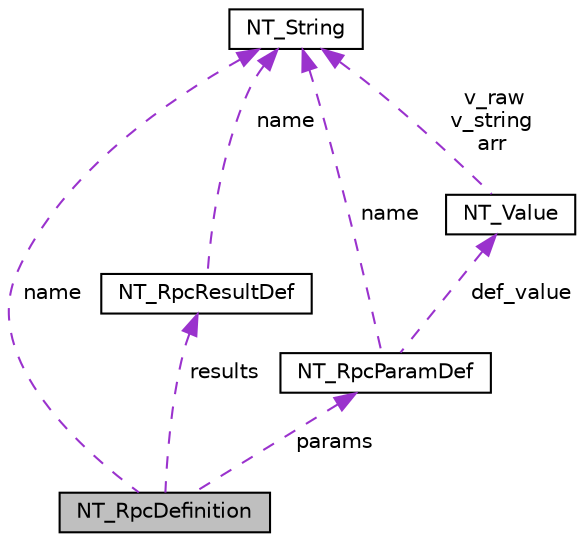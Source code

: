 digraph "NT_RpcDefinition"
{
  edge [fontname="Helvetica",fontsize="10",labelfontname="Helvetica",labelfontsize="10"];
  node [fontname="Helvetica",fontsize="10",shape=record];
  Node1 [label="NT_RpcDefinition",height=0.2,width=0.4,color="black", fillcolor="grey75", style="filled", fontcolor="black"];
  Node2 -> Node1 [dir="back",color="darkorchid3",fontsize="10",style="dashed",label=" results" ,fontname="Helvetica"];
  Node2 [label="NT_RpcResultDef",height=0.2,width=0.4,color="black", fillcolor="white", style="filled",URL="$structNT__RpcResultDef.html",tooltip="NetworkTables RPC Version 1 Definition Result. "];
  Node3 -> Node2 [dir="back",color="darkorchid3",fontsize="10",style="dashed",label=" name" ,fontname="Helvetica"];
  Node3 [label="NT_String",height=0.2,width=0.4,color="black", fillcolor="white", style="filled",URL="$structNT__String.html",tooltip="A NetworkTables string. "];
  Node4 -> Node1 [dir="back",color="darkorchid3",fontsize="10",style="dashed",label=" params" ,fontname="Helvetica"];
  Node4 [label="NT_RpcParamDef",height=0.2,width=0.4,color="black", fillcolor="white", style="filled",URL="$structNT__RpcParamDef.html",tooltip="NetworkTables RPC Version 1 Definition Parameter. "];
  Node5 -> Node4 [dir="back",color="darkorchid3",fontsize="10",style="dashed",label=" def_value" ,fontname="Helvetica"];
  Node5 [label="NT_Value",height=0.2,width=0.4,color="black", fillcolor="white", style="filled",URL="$structNT__Value.html",tooltip="NetworkTables Entry Value. "];
  Node3 -> Node5 [dir="back",color="darkorchid3",fontsize="10",style="dashed",label=" v_raw\nv_string\narr" ,fontname="Helvetica"];
  Node3 -> Node4 [dir="back",color="darkorchid3",fontsize="10",style="dashed",label=" name" ,fontname="Helvetica"];
  Node3 -> Node1 [dir="back",color="darkorchid3",fontsize="10",style="dashed",label=" name" ,fontname="Helvetica"];
}
